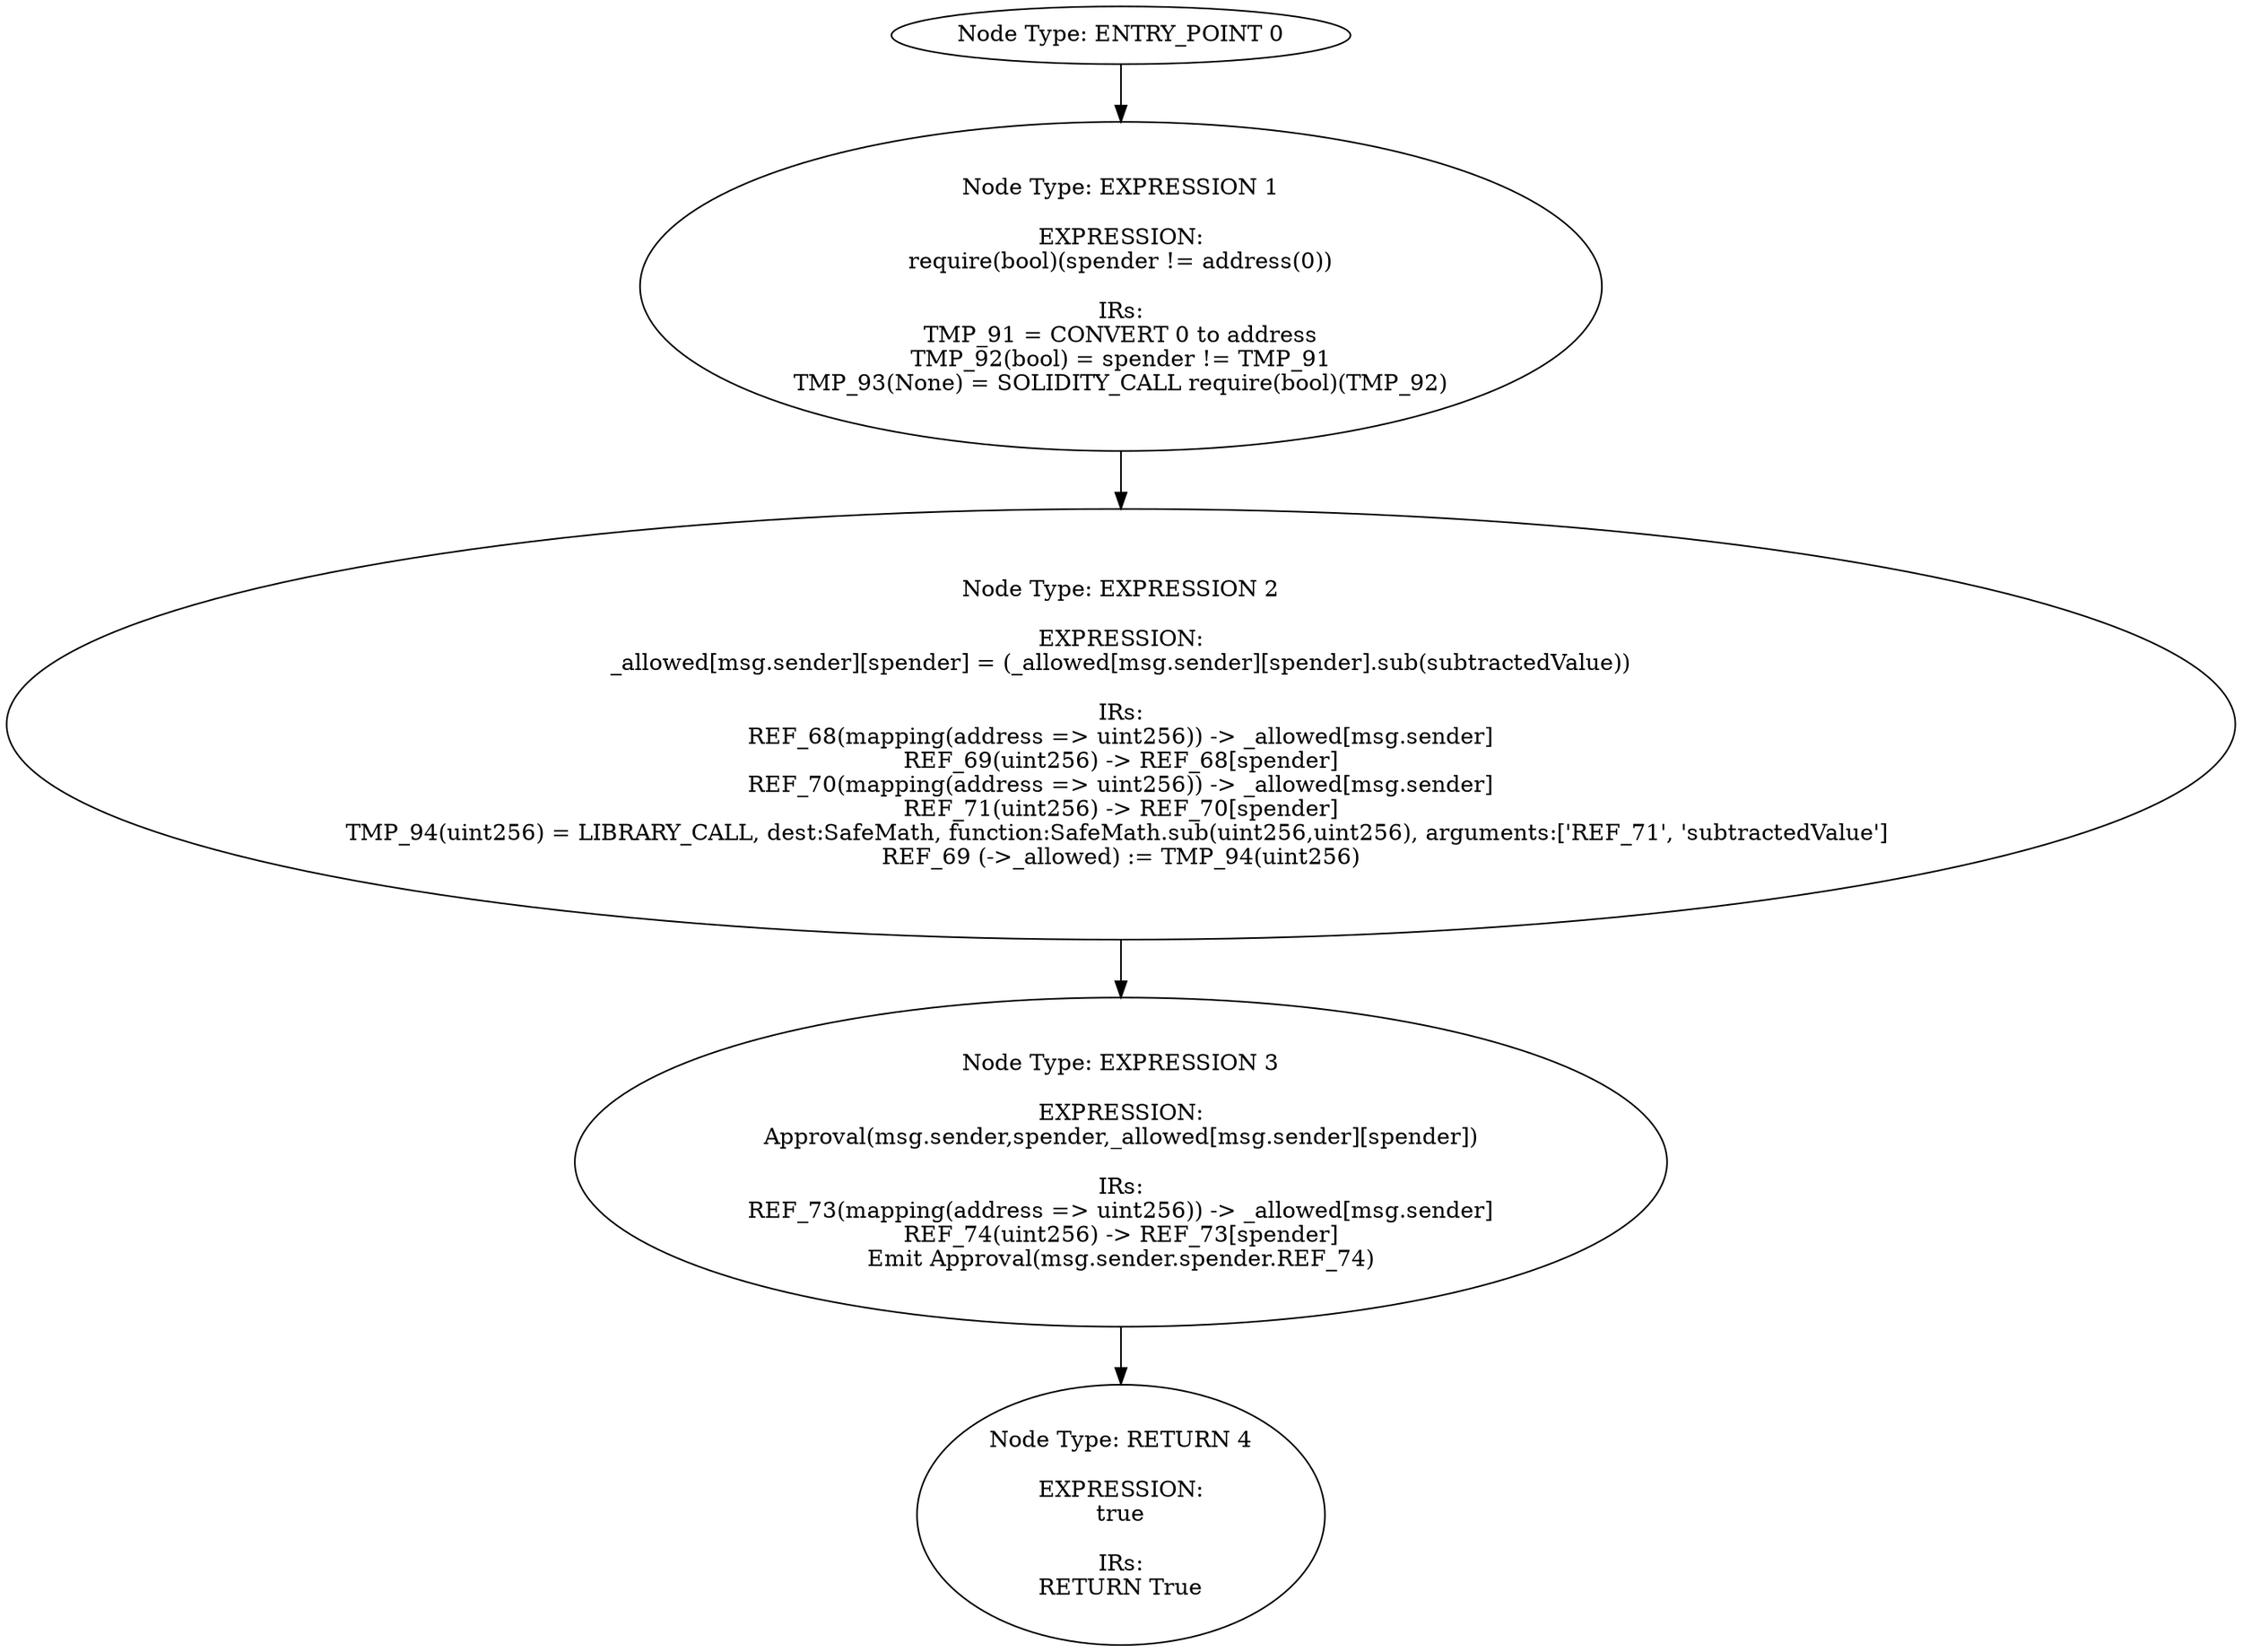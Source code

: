 digraph{
0[label="Node Type: ENTRY_POINT 0
"];
0->1;
1[label="Node Type: EXPRESSION 1

EXPRESSION:
require(bool)(spender != address(0))

IRs:
TMP_91 = CONVERT 0 to address
TMP_92(bool) = spender != TMP_91
TMP_93(None) = SOLIDITY_CALL require(bool)(TMP_92)"];
1->2;
2[label="Node Type: EXPRESSION 2

EXPRESSION:
_allowed[msg.sender][spender] = (_allowed[msg.sender][spender].sub(subtractedValue))

IRs:
REF_68(mapping(address => uint256)) -> _allowed[msg.sender]
REF_69(uint256) -> REF_68[spender]
REF_70(mapping(address => uint256)) -> _allowed[msg.sender]
REF_71(uint256) -> REF_70[spender]
TMP_94(uint256) = LIBRARY_CALL, dest:SafeMath, function:SafeMath.sub(uint256,uint256), arguments:['REF_71', 'subtractedValue'] 
REF_69 (->_allowed) := TMP_94(uint256)"];
2->3;
3[label="Node Type: EXPRESSION 3

EXPRESSION:
Approval(msg.sender,spender,_allowed[msg.sender][spender])

IRs:
REF_73(mapping(address => uint256)) -> _allowed[msg.sender]
REF_74(uint256) -> REF_73[spender]
Emit Approval(msg.sender.spender.REF_74)"];
3->4;
4[label="Node Type: RETURN 4

EXPRESSION:
true

IRs:
RETURN True"];
}

